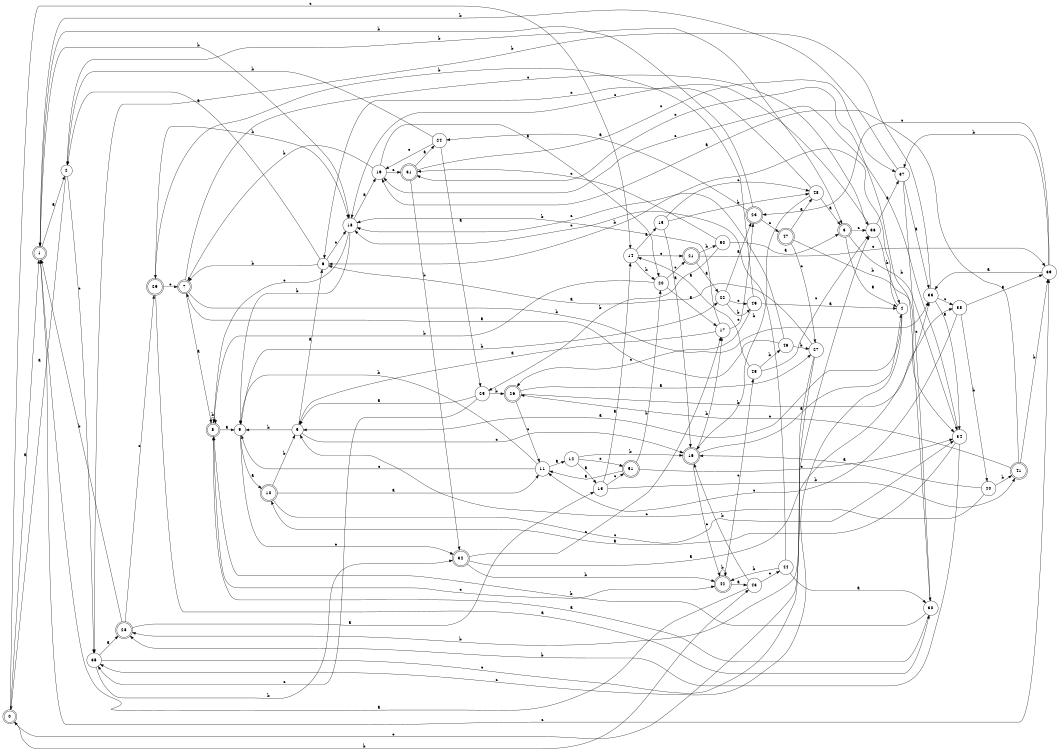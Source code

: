 digraph n42_10 {
__start0 [label="" shape="none"];

rankdir=LR;
size="8,5";

s0 [style="rounded,filled", color="black", fillcolor="white" shape="doublecircle", label="0"];
s1 [style="rounded,filled", color="black", fillcolor="white" shape="doublecircle", label="1"];
s2 [style="filled", color="black", fillcolor="white" shape="circle", label="2"];
s3 [style="rounded,filled", color="black", fillcolor="white" shape="doublecircle", label="3"];
s4 [style="filled", color="black", fillcolor="white" shape="circle", label="4"];
s5 [style="filled", color="black", fillcolor="white" shape="circle", label="5"];
s6 [style="filled", color="black", fillcolor="white" shape="circle", label="6"];
s7 [style="rounded,filled", color="black", fillcolor="white" shape="doublecircle", label="7"];
s8 [style="rounded,filled", color="black", fillcolor="white" shape="doublecircle", label="8"];
s9 [style="filled", color="black", fillcolor="white" shape="circle", label="9"];
s10 [style="rounded,filled", color="black", fillcolor="white" shape="doublecircle", label="10"];
s11 [style="filled", color="black", fillcolor="white" shape="circle", label="11"];
s12 [style="filled", color="black", fillcolor="white" shape="circle", label="12"];
s13 [style="filled", color="black", fillcolor="white" shape="circle", label="13"];
s14 [style="filled", color="black", fillcolor="white" shape="circle", label="14"];
s15 [style="filled", color="black", fillcolor="white" shape="circle", label="15"];
s16 [style="rounded,filled", color="black", fillcolor="white" shape="doublecircle", label="16"];
s17 [style="filled", color="black", fillcolor="white" shape="circle", label="17"];
s18 [style="filled", color="black", fillcolor="white" shape="circle", label="18"];
s19 [style="filled", color="black", fillcolor="white" shape="circle", label="19"];
s20 [style="filled", color="black", fillcolor="white" shape="circle", label="20"];
s21 [style="rounded,filled", color="black", fillcolor="white" shape="doublecircle", label="21"];
s22 [style="filled", color="black", fillcolor="white" shape="circle", label="22"];
s23 [style="rounded,filled", color="black", fillcolor="white" shape="doublecircle", label="23"];
s24 [style="filled", color="black", fillcolor="white" shape="circle", label="24"];
s25 [style="filled", color="black", fillcolor="white" shape="circle", label="25"];
s26 [style="rounded,filled", color="black", fillcolor="white" shape="doublecircle", label="26"];
s27 [style="filled", color="black", fillcolor="white" shape="circle", label="27"];
s28 [style="rounded,filled", color="black", fillcolor="white" shape="doublecircle", label="28"];
s29 [style="rounded,filled", color="black", fillcolor="white" shape="doublecircle", label="29"];
s30 [style="filled", color="black", fillcolor="white" shape="circle", label="30"];
s31 [style="rounded,filled", color="black", fillcolor="white" shape="doublecircle", label="31"];
s32 [style="rounded,filled", color="black", fillcolor="white" shape="doublecircle", label="32"];
s33 [style="filled", color="black", fillcolor="white" shape="circle", label="33"];
s34 [style="filled", color="black", fillcolor="white" shape="circle", label="34"];
s35 [style="filled", color="black", fillcolor="white" shape="circle", label="35"];
s36 [style="filled", color="black", fillcolor="white" shape="circle", label="36"];
s37 [style="filled", color="black", fillcolor="white" shape="circle", label="37"];
s38 [style="filled", color="black", fillcolor="white" shape="circle", label="38"];
s39 [style="filled", color="black", fillcolor="white" shape="circle", label="39"];
s40 [style="filled", color="black", fillcolor="white" shape="circle", label="40"];
s41 [style="rounded,filled", color="black", fillcolor="white" shape="doublecircle", label="41"];
s42 [style="rounded,filled", color="black", fillcolor="white" shape="doublecircle", label="42"];
s43 [style="filled", color="black", fillcolor="white" shape="circle", label="43"];
s44 [style="filled", color="black", fillcolor="white" shape="circle", label="44"];
s45 [style="filled", color="black", fillcolor="white" shape="circle", label="45"];
s46 [style="filled", color="black", fillcolor="white" shape="circle", label="46"];
s47 [style="rounded,filled", color="black", fillcolor="white" shape="doublecircle", label="47"];
s48 [style="filled", color="black", fillcolor="white" shape="circle", label="48"];
s49 [style="filled", color="black", fillcolor="white" shape="circle", label="49"];
s50 [style="filled", color="black", fillcolor="white" shape="circle", label="50"];
s51 [style="rounded,filled", color="black", fillcolor="white" shape="doublecircle", label="51"];
s0 -> s1 [label="a"];
s0 -> s43 [label="b"];
s0 -> s14 [label="c"];
s1 -> s2 [label="a"];
s1 -> s18 [label="b"];
s1 -> s39 [label="c"];
s2 -> s0 [label="a"];
s2 -> s3 [label="b"];
s2 -> s35 [label="c"];
s3 -> s4 [label="a"];
s3 -> s34 [label="b"];
s3 -> s36 [label="c"];
s4 -> s5 [label="a"];
s4 -> s6 [label="b"];
s4 -> s35 [label="c"];
s5 -> s6 [label="a"];
s5 -> s9 [label="b"];
s5 -> s16 [label="c"];
s6 -> s2 [label="a"];
s6 -> s7 [label="b"];
s6 -> s18 [label="c"];
s7 -> s8 [label="a"];
s7 -> s33 [label="b"];
s7 -> s36 [label="c"];
s8 -> s9 [label="a"];
s8 -> s8 [label="b"];
s8 -> s42 [label="c"];
s9 -> s10 [label="a"];
s9 -> s22 [label="b"];
s9 -> s32 [label="c"];
s10 -> s11 [label="a"];
s10 -> s5 [label="b"];
s10 -> s34 [label="c"];
s11 -> s12 [label="a"];
s11 -> s9 [label="b"];
s11 -> s9 [label="c"];
s12 -> s13 [label="a"];
s12 -> s16 [label="b"];
s12 -> s51 [label="c"];
s13 -> s14 [label="a"];
s13 -> s41 [label="b"];
s13 -> s51 [label="c"];
s14 -> s15 [label="a"];
s14 -> s20 [label="b"];
s14 -> s21 [label="c"];
s15 -> s16 [label="a"];
s15 -> s48 [label="b"];
s15 -> s48 [label="c"];
s16 -> s4 [label="a"];
s16 -> s17 [label="b"];
s16 -> s42 [label="c"];
s17 -> s5 [label="a"];
s17 -> s18 [label="b"];
s17 -> s23 [label="c"];
s18 -> s19 [label="a"];
s18 -> s9 [label="b"];
s18 -> s8 [label="c"];
s19 -> s20 [label="a"];
s19 -> s7 [label="b"];
s19 -> s31 [label="c"];
s20 -> s17 [label="a"];
s20 -> s8 [label="b"];
s20 -> s21 [label="c"];
s21 -> s22 [label="a"];
s21 -> s50 [label="b"];
s21 -> s39 [label="c"];
s22 -> s23 [label="a"];
s22 -> s49 [label="b"];
s22 -> s49 [label="c"];
s23 -> s24 [label="a"];
s23 -> s1 [label="b"];
s23 -> s47 [label="c"];
s24 -> s25 [label="a"];
s24 -> s2 [label="b"];
s24 -> s19 [label="c"];
s25 -> s5 [label="a"];
s25 -> s26 [label="b"];
s25 -> s35 [label="c"];
s26 -> s27 [label="a"];
s26 -> s38 [label="b"];
s26 -> s11 [label="c"];
s27 -> s6 [label="a"];
s27 -> s28 [label="b"];
s27 -> s0 [label="c"];
s28 -> s13 [label="a"];
s28 -> s1 [label="b"];
s28 -> s29 [label="c"];
s29 -> s30 [label="a"];
s29 -> s18 [label="b"];
s29 -> s7 [label="c"];
s30 -> s8 [label="a"];
s30 -> s8 [label="b"];
s30 -> s31 [label="c"];
s31 -> s24 [label="a"];
s31 -> s32 [label="b"];
s31 -> s37 [label="c"];
s32 -> s33 [label="a"];
s32 -> s42 [label="b"];
s32 -> s17 [label="c"];
s33 -> s34 [label="a"];
s33 -> s35 [label="b"];
s33 -> s38 [label="c"];
s34 -> s10 [label="a"];
s34 -> s28 [label="b"];
s34 -> s19 [label="c"];
s35 -> s28 [label="a"];
s35 -> s32 [label="b"];
s35 -> s36 [label="c"];
s36 -> s37 [label="a"];
s36 -> s4 [label="b"];
s36 -> s18 [label="c"];
s37 -> s33 [label="a"];
s37 -> s1 [label="b"];
s37 -> s30 [label="c"];
s38 -> s39 [label="a"];
s38 -> s40 [label="b"];
s38 -> s11 [label="c"];
s39 -> s33 [label="a"];
s39 -> s37 [label="b"];
s39 -> s23 [label="c"];
s40 -> s16 [label="a"];
s40 -> s41 [label="b"];
s40 -> s5 [label="c"];
s41 -> s19 [label="a"];
s41 -> s39 [label="b"];
s41 -> s26 [label="c"];
s42 -> s43 [label="a"];
s42 -> s42 [label="b"];
s42 -> s45 [label="c"];
s43 -> s1 [label="a"];
s43 -> s16 [label="b"];
s43 -> s44 [label="c"];
s44 -> s30 [label="a"];
s44 -> s42 [label="b"];
s44 -> s18 [label="c"];
s45 -> s14 [label="a"];
s45 -> s46 [label="b"];
s45 -> s36 [label="c"];
s46 -> s7 [label="a"];
s46 -> s27 [label="b"];
s46 -> s18 [label="c"];
s47 -> s48 [label="a"];
s47 -> s34 [label="b"];
s47 -> s27 [label="c"];
s48 -> s3 [label="a"];
s48 -> s16 [label="b"];
s48 -> s6 [label="c"];
s49 -> s4 [label="a"];
s49 -> s29 [label="b"];
s49 -> s26 [label="c"];
s50 -> s3 [label="a"];
s50 -> s25 [label="b"];
s50 -> s31 [label="c"];
s51 -> s11 [label="a"];
s51 -> s20 [label="b"];
s51 -> s34 [label="c"];

}